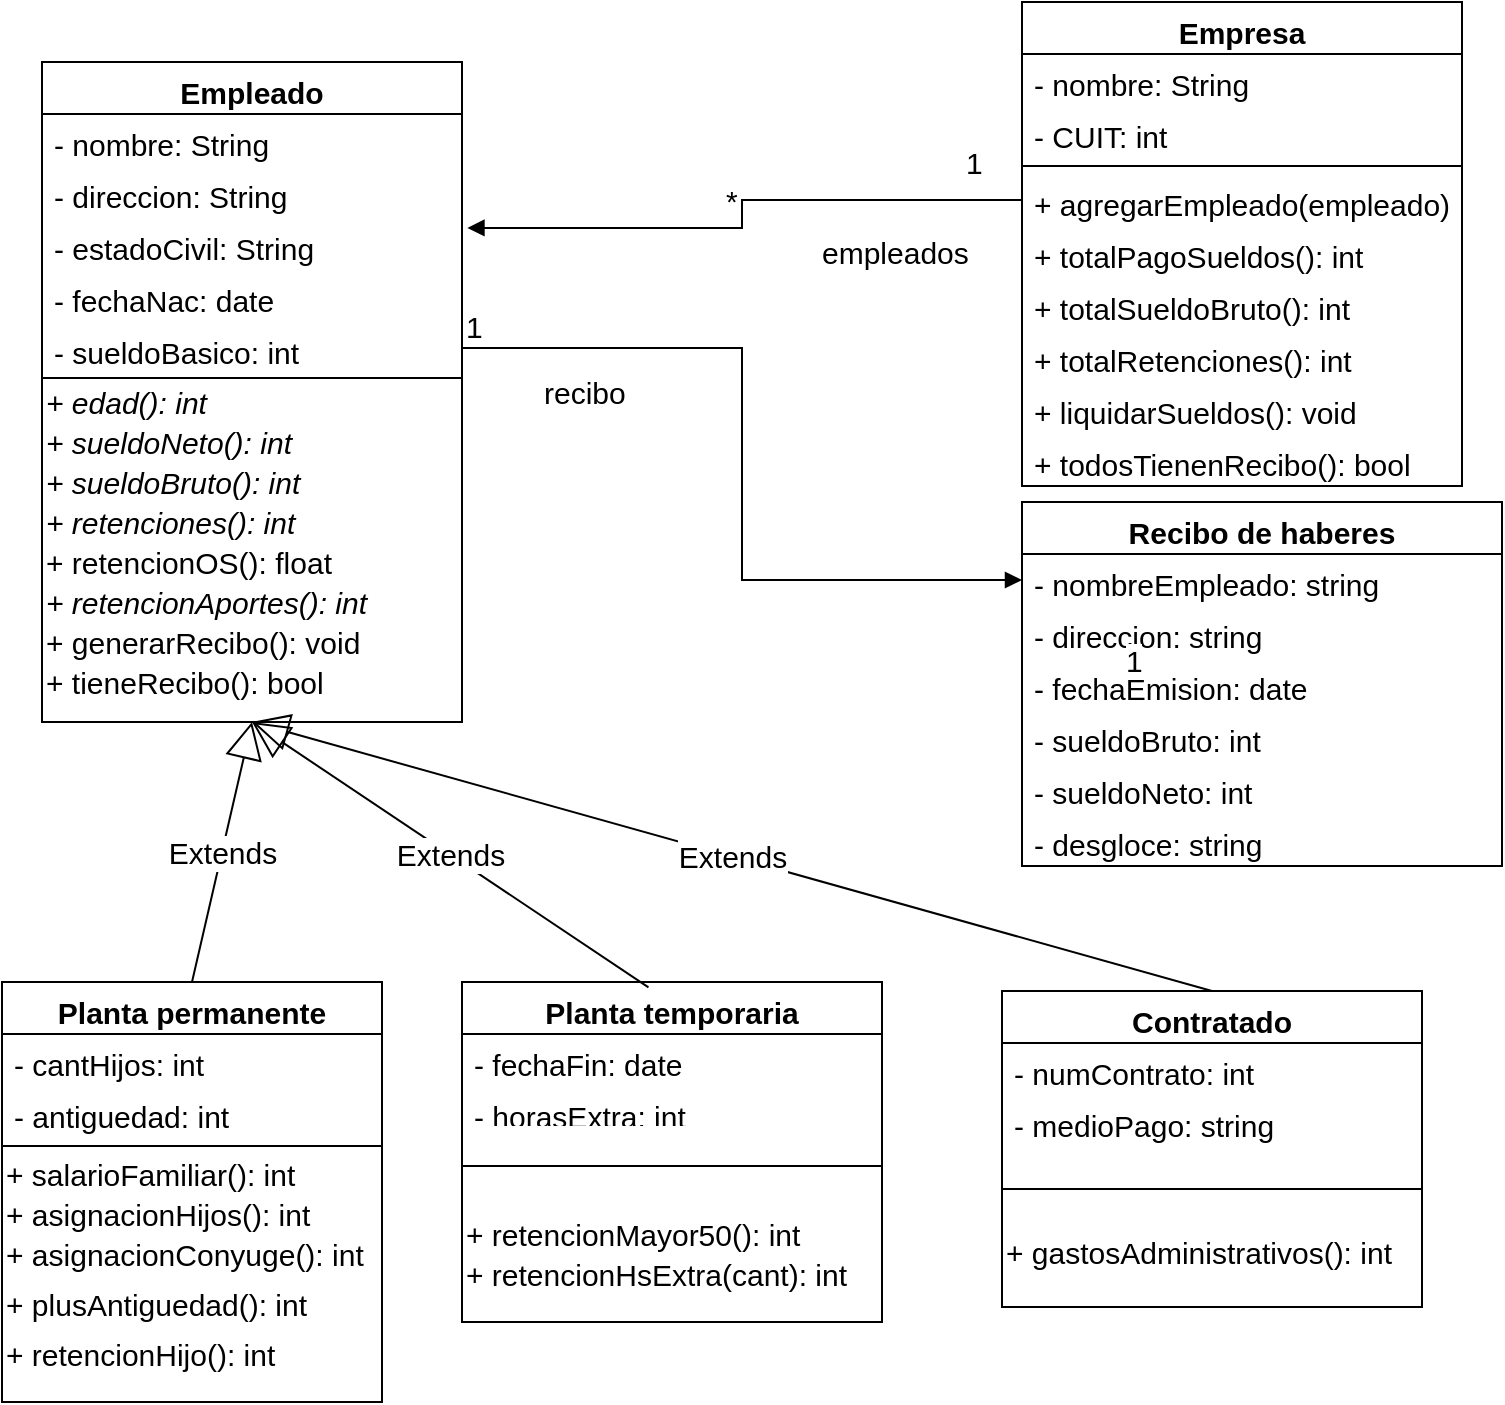 <mxfile version="17.4.0" type="github">
  <diagram id="C5RBs43oDa-KdzZeNtuy" name="Page-1">
    <mxGraphModel dx="1433" dy="803" grid="1" gridSize="10" guides="1" tooltips="1" connect="1" arrows="1" fold="1" page="1" pageScale="1" pageWidth="827" pageHeight="1169" math="0" shadow="0">
      <root>
        <mxCell id="WIyWlLk6GJQsqaUBKTNV-0" />
        <mxCell id="WIyWlLk6GJQsqaUBKTNV-1" parent="WIyWlLk6GJQsqaUBKTNV-0" />
        <mxCell id="zkfFHV4jXpPFQw0GAbJ--0" value="Empleado" style="swimlane;fontStyle=1;align=center;verticalAlign=top;childLayout=stackLayout;horizontal=1;startSize=26;horizontalStack=0;resizeParent=1;resizeLast=0;collapsible=1;marginBottom=0;rounded=0;shadow=0;strokeWidth=1;fontSize=15;" parent="WIyWlLk6GJQsqaUBKTNV-1" vertex="1">
          <mxGeometry x="60" y="120" width="210" height="330" as="geometry">
            <mxRectangle x="230" y="140" width="160" height="26" as="alternateBounds" />
          </mxGeometry>
        </mxCell>
        <mxCell id="zkfFHV4jXpPFQw0GAbJ--1" value="- nombre: String" style="text;align=left;verticalAlign=top;spacingLeft=4;spacingRight=4;overflow=hidden;rotatable=0;points=[[0,0.5],[1,0.5]];portConstraint=eastwest;fontSize=15;" parent="zkfFHV4jXpPFQw0GAbJ--0" vertex="1">
          <mxGeometry y="26" width="210" height="26" as="geometry" />
        </mxCell>
        <mxCell id="zkfFHV4jXpPFQw0GAbJ--2" value="- direccion: String" style="text;align=left;verticalAlign=top;spacingLeft=4;spacingRight=4;overflow=hidden;rotatable=0;points=[[0,0.5],[1,0.5]];portConstraint=eastwest;rounded=0;shadow=0;html=0;fontSize=15;" parent="zkfFHV4jXpPFQw0GAbJ--0" vertex="1">
          <mxGeometry y="52" width="210" height="26" as="geometry" />
        </mxCell>
        <mxCell id="YJoON7vD61g-mEFydkjQ-0" value="- estadoCivil: String" style="text;align=left;verticalAlign=top;spacingLeft=4;spacingRight=4;overflow=hidden;rotatable=0;points=[[0,0.5],[1,0.5]];portConstraint=eastwest;rounded=0;shadow=0;html=0;fontSize=15;" vertex="1" parent="zkfFHV4jXpPFQw0GAbJ--0">
          <mxGeometry y="78" width="210" height="26" as="geometry" />
        </mxCell>
        <mxCell id="YJoON7vD61g-mEFydkjQ-1" value="- fechaNac: date" style="text;align=left;verticalAlign=top;spacingLeft=4;spacingRight=4;overflow=hidden;rotatable=0;points=[[0,0.5],[1,0.5]];portConstraint=eastwest;fontSize=15;" vertex="1" parent="zkfFHV4jXpPFQw0GAbJ--0">
          <mxGeometry y="104" width="210" height="26" as="geometry" />
        </mxCell>
        <mxCell id="YJoON7vD61g-mEFydkjQ-2" value="- sueldoBasico: int" style="text;align=left;verticalAlign=top;spacingLeft=4;spacingRight=4;overflow=hidden;rotatable=0;points=[[0,0.5],[1,0.5]];portConstraint=eastwest;fontSize=15;" vertex="1" parent="zkfFHV4jXpPFQw0GAbJ--0">
          <mxGeometry y="130" width="210" height="26" as="geometry" />
        </mxCell>
        <mxCell id="zkfFHV4jXpPFQw0GAbJ--4" value="" style="line;html=1;strokeWidth=1;align=left;verticalAlign=middle;spacingTop=-1;spacingLeft=3;spacingRight=3;rotatable=0;labelPosition=right;points=[];portConstraint=eastwest;" parent="zkfFHV4jXpPFQw0GAbJ--0" vertex="1">
          <mxGeometry y="156" width="210" height="4" as="geometry" />
        </mxCell>
        <mxCell id="YJoON7vD61g-mEFydkjQ-29" value="+ edad(): int" style="text;html=1;align=left;verticalAlign=middle;resizable=0;points=[];autosize=1;strokeColor=none;fillColor=none;fontSize=15;fontStyle=2" vertex="1" parent="zkfFHV4jXpPFQw0GAbJ--0">
          <mxGeometry y="160" width="210" height="20" as="geometry" />
        </mxCell>
        <mxCell id="YJoON7vD61g-mEFydkjQ-30" value="+ sueldoNeto(): int" style="text;html=1;align=left;verticalAlign=middle;resizable=0;points=[];autosize=1;strokeColor=none;fillColor=none;fontSize=15;fontStyle=2" vertex="1" parent="zkfFHV4jXpPFQw0GAbJ--0">
          <mxGeometry y="180" width="210" height="20" as="geometry" />
        </mxCell>
        <mxCell id="YJoON7vD61g-mEFydkjQ-31" value="+ sueldoBruto(): int" style="text;html=1;align=left;verticalAlign=middle;resizable=0;points=[];autosize=1;strokeColor=none;fillColor=none;fontSize=15;fontStyle=2" vertex="1" parent="zkfFHV4jXpPFQw0GAbJ--0">
          <mxGeometry y="200" width="210" height="20" as="geometry" />
        </mxCell>
        <mxCell id="YJoON7vD61g-mEFydkjQ-32" value="+ retenciones(): int" style="text;html=1;align=left;verticalAlign=middle;resizable=0;points=[];autosize=1;strokeColor=none;fillColor=none;fontSize=15;fontStyle=2" vertex="1" parent="zkfFHV4jXpPFQw0GAbJ--0">
          <mxGeometry y="220" width="210" height="20" as="geometry" />
        </mxCell>
        <mxCell id="YJoON7vD61g-mEFydkjQ-33" value="+ retencionOS(): float" style="text;html=1;align=left;verticalAlign=middle;resizable=0;points=[];autosize=1;strokeColor=none;fillColor=none;fontSize=15;" vertex="1" parent="zkfFHV4jXpPFQw0GAbJ--0">
          <mxGeometry y="240" width="210" height="20" as="geometry" />
        </mxCell>
        <mxCell id="YJoON7vD61g-mEFydkjQ-34" value="+ retencionAportes(): int" style="text;html=1;align=left;verticalAlign=middle;resizable=0;points=[];autosize=1;strokeColor=none;fillColor=none;fontSize=15;fontStyle=2" vertex="1" parent="zkfFHV4jXpPFQw0GAbJ--0">
          <mxGeometry y="260" width="210" height="20" as="geometry" />
        </mxCell>
        <mxCell id="YJoON7vD61g-mEFydkjQ-35" value="+ generarRecibo(): void" style="text;html=1;align=left;verticalAlign=middle;resizable=0;points=[];autosize=1;strokeColor=none;fillColor=none;fontSize=15;" vertex="1" parent="zkfFHV4jXpPFQw0GAbJ--0">
          <mxGeometry y="280" width="210" height="20" as="geometry" />
        </mxCell>
        <mxCell id="YJoON7vD61g-mEFydkjQ-36" value="+ tieneRecibo(): bool" style="text;html=1;align=left;verticalAlign=middle;resizable=0;points=[];autosize=1;strokeColor=none;fillColor=none;fontSize=15;" vertex="1" parent="zkfFHV4jXpPFQw0GAbJ--0">
          <mxGeometry y="300" width="210" height="20" as="geometry" />
        </mxCell>
        <mxCell id="zkfFHV4jXpPFQw0GAbJ--6" value="Planta permanente" style="swimlane;fontStyle=1;align=center;verticalAlign=top;childLayout=stackLayout;horizontal=1;startSize=26;horizontalStack=0;resizeParent=1;resizeLast=0;collapsible=1;marginBottom=0;rounded=0;shadow=0;strokeWidth=1;fontSize=15;" parent="WIyWlLk6GJQsqaUBKTNV-1" vertex="1">
          <mxGeometry x="40" y="580" width="190" height="210" as="geometry">
            <mxRectangle x="130" y="380" width="160" height="26" as="alternateBounds" />
          </mxGeometry>
        </mxCell>
        <mxCell id="zkfFHV4jXpPFQw0GAbJ--7" value="- cantHijos: int" style="text;align=left;verticalAlign=top;spacingLeft=4;spacingRight=4;overflow=hidden;rotatable=0;points=[[0,0.5],[1,0.5]];portConstraint=eastwest;fontSize=15;" parent="zkfFHV4jXpPFQw0GAbJ--6" vertex="1">
          <mxGeometry y="26" width="190" height="26" as="geometry" />
        </mxCell>
        <mxCell id="zkfFHV4jXpPFQw0GAbJ--8" value="- antiguedad: int" style="text;align=left;verticalAlign=top;spacingLeft=4;spacingRight=4;overflow=hidden;rotatable=0;points=[[0,0.5],[1,0.5]];portConstraint=eastwest;rounded=0;shadow=0;html=0;fontSize=15;" parent="zkfFHV4jXpPFQw0GAbJ--6" vertex="1">
          <mxGeometry y="52" width="190" height="26" as="geometry" />
        </mxCell>
        <mxCell id="zkfFHV4jXpPFQw0GAbJ--9" value="" style="line;html=1;strokeWidth=1;align=left;verticalAlign=middle;spacingTop=-1;spacingLeft=3;spacingRight=3;rotatable=0;labelPosition=right;points=[];portConstraint=eastwest;" parent="zkfFHV4jXpPFQw0GAbJ--6" vertex="1">
          <mxGeometry y="78" width="190" height="8" as="geometry" />
        </mxCell>
        <mxCell id="YJoON7vD61g-mEFydkjQ-48" value="+ salarioFamiliar(): int" style="text;html=1;align=left;verticalAlign=middle;resizable=0;points=[];autosize=1;strokeColor=none;fillColor=none;fontSize=15;fontStyle=0" vertex="1" parent="zkfFHV4jXpPFQw0GAbJ--6">
          <mxGeometry y="86" width="190" height="20" as="geometry" />
        </mxCell>
        <mxCell id="YJoON7vD61g-mEFydkjQ-49" value="+ asignacionHijos(): int" style="text;html=1;align=left;verticalAlign=middle;resizable=0;points=[];autosize=1;strokeColor=none;fillColor=none;fontSize=15;fontStyle=0" vertex="1" parent="zkfFHV4jXpPFQw0GAbJ--6">
          <mxGeometry y="106" width="190" height="20" as="geometry" />
        </mxCell>
        <mxCell id="YJoON7vD61g-mEFydkjQ-50" value="+ asignacionConyuge(): int" style="text;html=1;align=left;verticalAlign=middle;resizable=0;points=[];autosize=1;strokeColor=none;fillColor=none;fontSize=15;fontStyle=0" vertex="1" parent="zkfFHV4jXpPFQw0GAbJ--6">
          <mxGeometry y="126" width="190" height="20" as="geometry" />
        </mxCell>
        <mxCell id="YJoON7vD61g-mEFydkjQ-51" value="+ plusAntiguedad(): int&lt;span style=&quot;color: rgba(0, 0, 0, 0); font-family: monospace; font-size: 0px;&quot;&gt;%3CmxGraphModel%3E%3Croot%3E%3CmxCell%20id%3D%220%22%2F%3E%3CmxCell%20id%3D%221%22%20parent%3D%220%22%2F%3E%3CmxCell%20id%3D%222%22%20value%3D%22%2B%20asignacionConyuge()%3A%20int%22%20style%3D%22text%3Bhtml%3D1%3Balign%3Dleft%3BverticalAlign%3Dmiddle%3Bresizable%3D0%3Bpoints%3D%5B%5D%3Bautosize%3D1%3BstrokeColor%3Dnone%3BfillColor%3Dnone%3BfontSize%3D15%3BfontStyle%3D2%22%20vertex%3D%221%22%20parent%3D%221%22%3E%3CmxGeometry%20x%3D%22-40%22%20y%3D%22676%22%20width%3D%22190%22%20height%3D%2220%22%20as%3D%22geometry%22%2F%3E%3C%2FmxCell%3E%3C%2Froot%3E%3C%2FmxGraphModel%3E&lt;/span&gt;" style="text;html=1;align=left;verticalAlign=middle;resizable=0;points=[];autosize=1;strokeColor=none;fillColor=none;fontSize=15;fontStyle=0" vertex="1" parent="zkfFHV4jXpPFQw0GAbJ--6">
          <mxGeometry y="146" width="190" height="30" as="geometry" />
        </mxCell>
        <mxCell id="YJoON7vD61g-mEFydkjQ-52" value="+ retencionHijo(): int" style="text;html=1;align=left;verticalAlign=middle;resizable=0;points=[];autosize=1;strokeColor=none;fillColor=none;fontSize=15;fontStyle=0" vertex="1" parent="zkfFHV4jXpPFQw0GAbJ--6">
          <mxGeometry y="176" width="190" height="20" as="geometry" />
        </mxCell>
        <mxCell id="zkfFHV4jXpPFQw0GAbJ--13" value="Contratado" style="swimlane;fontStyle=1;align=center;verticalAlign=top;childLayout=stackLayout;horizontal=1;startSize=26;horizontalStack=0;resizeParent=1;resizeLast=0;collapsible=1;marginBottom=0;rounded=0;shadow=0;strokeWidth=1;fontSize=15;" parent="WIyWlLk6GJQsqaUBKTNV-1" vertex="1">
          <mxGeometry x="540" y="584.5" width="210" height="158" as="geometry">
            <mxRectangle x="340" y="380" width="170" height="26" as="alternateBounds" />
          </mxGeometry>
        </mxCell>
        <mxCell id="zkfFHV4jXpPFQw0GAbJ--14" value="- numContrato: int" style="text;align=left;verticalAlign=top;spacingLeft=4;spacingRight=4;overflow=hidden;rotatable=0;points=[[0,0.5],[1,0.5]];portConstraint=eastwest;fontSize=15;" parent="zkfFHV4jXpPFQw0GAbJ--13" vertex="1">
          <mxGeometry y="26" width="210" height="26" as="geometry" />
        </mxCell>
        <mxCell id="YJoON7vD61g-mEFydkjQ-12" value="- medioPago: string" style="text;align=left;verticalAlign=top;spacingLeft=4;spacingRight=4;overflow=hidden;rotatable=0;points=[[0,0.5],[1,0.5]];portConstraint=eastwest;fontSize=15;" vertex="1" parent="zkfFHV4jXpPFQw0GAbJ--13">
          <mxGeometry y="52" width="210" height="26" as="geometry" />
        </mxCell>
        <mxCell id="zkfFHV4jXpPFQw0GAbJ--15" value="" style="line;html=1;strokeWidth=1;align=left;verticalAlign=middle;spacingTop=-1;spacingLeft=3;spacingRight=3;rotatable=0;labelPosition=right;points=[];portConstraint=eastwest;" parent="zkfFHV4jXpPFQw0GAbJ--13" vertex="1">
          <mxGeometry y="78" width="210" height="42" as="geometry" />
        </mxCell>
        <mxCell id="YJoON7vD61g-mEFydkjQ-55" value="+ gastosAdministrativos(): int" style="text;html=1;align=left;verticalAlign=middle;resizable=0;points=[];autosize=1;strokeColor=none;fillColor=none;fontSize=15;fontStyle=0" vertex="1" parent="zkfFHV4jXpPFQw0GAbJ--13">
          <mxGeometry y="120" width="210" height="20" as="geometry" />
        </mxCell>
        <mxCell id="zkfFHV4jXpPFQw0GAbJ--17" value="Empresa" style="swimlane;fontStyle=1;align=center;verticalAlign=top;childLayout=stackLayout;horizontal=1;startSize=26;horizontalStack=0;resizeParent=1;resizeLast=0;collapsible=1;marginBottom=0;rounded=0;shadow=0;strokeWidth=1;fontSize=15;" parent="WIyWlLk6GJQsqaUBKTNV-1" vertex="1">
          <mxGeometry x="550" y="90" width="220" height="242" as="geometry">
            <mxRectangle x="550" y="140" width="160" height="26" as="alternateBounds" />
          </mxGeometry>
        </mxCell>
        <mxCell id="zkfFHV4jXpPFQw0GAbJ--18" value="- nombre: String" style="text;align=left;verticalAlign=top;spacingLeft=4;spacingRight=4;overflow=hidden;rotatable=0;points=[[0,0.5],[1,0.5]];portConstraint=eastwest;fontSize=15;" parent="zkfFHV4jXpPFQw0GAbJ--17" vertex="1">
          <mxGeometry y="26" width="220" height="26" as="geometry" />
        </mxCell>
        <mxCell id="zkfFHV4jXpPFQw0GAbJ--19" value="- CUIT: int" style="text;align=left;verticalAlign=top;spacingLeft=4;spacingRight=4;overflow=hidden;rotatable=0;points=[[0,0.5],[1,0.5]];portConstraint=eastwest;rounded=0;shadow=0;html=0;fontSize=15;" parent="zkfFHV4jXpPFQw0GAbJ--17" vertex="1">
          <mxGeometry y="52" width="220" height="26" as="geometry" />
        </mxCell>
        <mxCell id="zkfFHV4jXpPFQw0GAbJ--23" value="" style="line;html=1;strokeWidth=1;align=left;verticalAlign=middle;spacingTop=-1;spacingLeft=3;spacingRight=3;rotatable=0;labelPosition=right;points=[];portConstraint=eastwest;" parent="zkfFHV4jXpPFQw0GAbJ--17" vertex="1">
          <mxGeometry y="78" width="220" height="8" as="geometry" />
        </mxCell>
        <mxCell id="zkfFHV4jXpPFQw0GAbJ--24" value="+ agregarEmpleado(empleado): void" style="text;align=left;verticalAlign=top;spacingLeft=4;spacingRight=4;overflow=hidden;rotatable=0;points=[[0,0.5],[1,0.5]];portConstraint=eastwest;fontSize=15;" parent="zkfFHV4jXpPFQw0GAbJ--17" vertex="1">
          <mxGeometry y="86" width="220" height="26" as="geometry" />
        </mxCell>
        <mxCell id="zkfFHV4jXpPFQw0GAbJ--25" value="+ totalPagoSueldos(): int" style="text;align=left;verticalAlign=top;spacingLeft=4;spacingRight=4;overflow=hidden;rotatable=0;points=[[0,0.5],[1,0.5]];portConstraint=eastwest;fontSize=15;" parent="zkfFHV4jXpPFQw0GAbJ--17" vertex="1">
          <mxGeometry y="112" width="220" height="26" as="geometry" />
        </mxCell>
        <mxCell id="YJoON7vD61g-mEFydkjQ-37" value="+ totalSueldoBruto(): int" style="text;align=left;verticalAlign=top;spacingLeft=4;spacingRight=4;overflow=hidden;rotatable=0;points=[[0,0.5],[1,0.5]];portConstraint=eastwest;fontSize=15;" vertex="1" parent="zkfFHV4jXpPFQw0GAbJ--17">
          <mxGeometry y="138" width="220" height="26" as="geometry" />
        </mxCell>
        <mxCell id="YJoON7vD61g-mEFydkjQ-38" value="+ totalRetenciones(): int" style="text;align=left;verticalAlign=top;spacingLeft=4;spacingRight=4;overflow=hidden;rotatable=0;points=[[0,0.5],[1,0.5]];portConstraint=eastwest;fontSize=15;" vertex="1" parent="zkfFHV4jXpPFQw0GAbJ--17">
          <mxGeometry y="164" width="220" height="26" as="geometry" />
        </mxCell>
        <mxCell id="YJoON7vD61g-mEFydkjQ-39" value="+ liquidarSueldos(): void" style="text;align=left;verticalAlign=top;spacingLeft=4;spacingRight=4;overflow=hidden;rotatable=0;points=[[0,0.5],[1,0.5]];portConstraint=eastwest;fontSize=15;" vertex="1" parent="zkfFHV4jXpPFQw0GAbJ--17">
          <mxGeometry y="190" width="220" height="26" as="geometry" />
        </mxCell>
        <mxCell id="YJoON7vD61g-mEFydkjQ-40" value="+ todosTienenRecibo(): bool" style="text;align=left;verticalAlign=top;spacingLeft=4;spacingRight=4;overflow=hidden;rotatable=0;points=[[0,0.5],[1,0.5]];portConstraint=eastwest;fontSize=15;" vertex="1" parent="zkfFHV4jXpPFQw0GAbJ--17">
          <mxGeometry y="216" width="220" height="26" as="geometry" />
        </mxCell>
        <mxCell id="YJoON7vD61g-mEFydkjQ-4" value="Planta temporaria" style="swimlane;fontStyle=1;align=center;verticalAlign=top;childLayout=stackLayout;horizontal=1;startSize=26;horizontalStack=0;resizeParent=1;resizeLast=0;collapsible=1;marginBottom=0;rounded=0;shadow=0;strokeWidth=1;fontSize=15;" vertex="1" parent="WIyWlLk6GJQsqaUBKTNV-1">
          <mxGeometry x="270" y="580" width="210" height="170" as="geometry">
            <mxRectangle x="340" y="380" width="170" height="26" as="alternateBounds" />
          </mxGeometry>
        </mxCell>
        <mxCell id="YJoON7vD61g-mEFydkjQ-5" value="- fechaFin: date" style="text;align=left;verticalAlign=top;spacingLeft=4;spacingRight=4;overflow=hidden;rotatable=0;points=[[0,0.5],[1,0.5]];portConstraint=eastwest;fontSize=15;" vertex="1" parent="YJoON7vD61g-mEFydkjQ-4">
          <mxGeometry y="26" width="210" height="26" as="geometry" />
        </mxCell>
        <mxCell id="YJoON7vD61g-mEFydkjQ-10" value="- horasExtra: int" style="text;align=left;verticalAlign=top;spacingLeft=4;spacingRight=4;overflow=hidden;rotatable=0;points=[[0,0.5],[1,0.5]];portConstraint=eastwest;fontSize=15;" vertex="1" parent="YJoON7vD61g-mEFydkjQ-4">
          <mxGeometry y="52" width="210" height="16" as="geometry" />
        </mxCell>
        <mxCell id="YJoON7vD61g-mEFydkjQ-6" value="" style="line;html=1;strokeWidth=1;align=left;verticalAlign=middle;spacingTop=-1;spacingLeft=3;spacingRight=3;rotatable=0;labelPosition=right;points=[];portConstraint=eastwest;" vertex="1" parent="YJoON7vD61g-mEFydkjQ-4">
          <mxGeometry y="68" width="210" height="48" as="geometry" />
        </mxCell>
        <mxCell id="YJoON7vD61g-mEFydkjQ-53" value="+ retencionMayor50(): int" style="text;html=1;align=left;verticalAlign=middle;resizable=0;points=[];autosize=1;strokeColor=none;fillColor=none;fontSize=15;fontStyle=0" vertex="1" parent="YJoON7vD61g-mEFydkjQ-4">
          <mxGeometry y="116" width="210" height="20" as="geometry" />
        </mxCell>
        <mxCell id="YJoON7vD61g-mEFydkjQ-54" value="+ retencionHsExtra(cant): int" style="text;html=1;align=left;verticalAlign=middle;resizable=0;points=[];autosize=1;strokeColor=none;fillColor=none;fontSize=15;fontStyle=0" vertex="1" parent="YJoON7vD61g-mEFydkjQ-4">
          <mxGeometry y="136" width="210" height="20" as="geometry" />
        </mxCell>
        <mxCell id="YJoON7vD61g-mEFydkjQ-13" value="Extends" style="endArrow=block;endSize=16;endFill=0;html=1;rounded=0;fontSize=15;exitX=0.5;exitY=0;exitDx=0;exitDy=0;entryX=0.5;entryY=1;entryDx=0;entryDy=0;" edge="1" parent="WIyWlLk6GJQsqaUBKTNV-1" source="zkfFHV4jXpPFQw0GAbJ--13" target="zkfFHV4jXpPFQw0GAbJ--0">
          <mxGeometry width="160" relative="1" as="geometry">
            <mxPoint x="180" y="480" as="sourcePoint" />
            <mxPoint x="340" y="480" as="targetPoint" />
          </mxGeometry>
        </mxCell>
        <mxCell id="YJoON7vD61g-mEFydkjQ-14" value="Extends" style="endArrow=block;endSize=16;endFill=0;html=1;rounded=0;fontSize=15;exitX=0.5;exitY=0;exitDx=0;exitDy=0;entryX=0.5;entryY=1;entryDx=0;entryDy=0;" edge="1" parent="WIyWlLk6GJQsqaUBKTNV-1" source="zkfFHV4jXpPFQw0GAbJ--6" target="zkfFHV4jXpPFQw0GAbJ--0">
          <mxGeometry width="160" relative="1" as="geometry">
            <mxPoint x="180" y="480" as="sourcePoint" />
            <mxPoint x="340" y="480" as="targetPoint" />
          </mxGeometry>
        </mxCell>
        <mxCell id="YJoON7vD61g-mEFydkjQ-15" value="Extends" style="endArrow=block;endSize=16;endFill=0;html=1;rounded=0;fontSize=15;exitX=0.444;exitY=0.016;exitDx=0;exitDy=0;exitPerimeter=0;entryX=0.5;entryY=1;entryDx=0;entryDy=0;" edge="1" parent="WIyWlLk6GJQsqaUBKTNV-1" source="YJoON7vD61g-mEFydkjQ-4" target="zkfFHV4jXpPFQw0GAbJ--0">
          <mxGeometry width="160" relative="1" as="geometry">
            <mxPoint x="180" y="480" as="sourcePoint" />
            <mxPoint x="310" y="430" as="targetPoint" />
          </mxGeometry>
        </mxCell>
        <mxCell id="YJoON7vD61g-mEFydkjQ-26" value="empleados" style="endArrow=block;endFill=1;html=1;edgeStyle=orthogonalEdgeStyle;align=left;verticalAlign=top;rounded=0;fontSize=15;exitX=0;exitY=0.5;exitDx=0;exitDy=0;entryX=1.013;entryY=0.192;entryDx=0;entryDy=0;entryPerimeter=0;" edge="1" parent="WIyWlLk6GJQsqaUBKTNV-1" source="zkfFHV4jXpPFQw0GAbJ--24" target="YJoON7vD61g-mEFydkjQ-0">
          <mxGeometry x="-0.296" y="11" relative="1" as="geometry">
            <mxPoint x="190" y="150" as="sourcePoint" />
            <mxPoint x="350" y="150" as="targetPoint" />
            <mxPoint as="offset" />
          </mxGeometry>
        </mxCell>
        <mxCell id="YJoON7vD61g-mEFydkjQ-27" value="1" style="edgeLabel;resizable=0;html=1;align=left;verticalAlign=bottom;fontSize=15;" connectable="0" vertex="1" parent="YJoON7vD61g-mEFydkjQ-26">
          <mxGeometry x="-1" relative="1" as="geometry">
            <mxPoint x="-30" y="-8" as="offset" />
          </mxGeometry>
        </mxCell>
        <mxCell id="YJoON7vD61g-mEFydkjQ-28" value="*" style="edgeLabel;resizable=0;html=1;align=left;verticalAlign=bottom;fontSize=15;" connectable="0" vertex="1" parent="WIyWlLk6GJQsqaUBKTNV-1">
          <mxGeometry x="400" y="200" as="geometry" />
        </mxCell>
        <mxCell id="YJoON7vD61g-mEFydkjQ-41" value="Recibo de haberes" style="swimlane;fontStyle=1;align=center;verticalAlign=top;childLayout=stackLayout;horizontal=1;startSize=26;horizontalStack=0;resizeParent=1;resizeParentMax=0;resizeLast=0;collapsible=1;marginBottom=0;fontSize=15;" vertex="1" parent="WIyWlLk6GJQsqaUBKTNV-1">
          <mxGeometry x="550" y="340" width="240" height="182" as="geometry" />
        </mxCell>
        <mxCell id="YJoON7vD61g-mEFydkjQ-42" value="- nombreEmpleado: string" style="text;strokeColor=none;fillColor=none;align=left;verticalAlign=top;spacingLeft=4;spacingRight=4;overflow=hidden;rotatable=0;points=[[0,0.5],[1,0.5]];portConstraint=eastwest;fontSize=15;" vertex="1" parent="YJoON7vD61g-mEFydkjQ-41">
          <mxGeometry y="26" width="240" height="26" as="geometry" />
        </mxCell>
        <mxCell id="YJoON7vD61g-mEFydkjQ-56" value="- direccion: string" style="text;strokeColor=none;fillColor=none;align=left;verticalAlign=top;spacingLeft=4;spacingRight=4;overflow=hidden;rotatable=0;points=[[0,0.5],[1,0.5]];portConstraint=eastwest;fontSize=15;" vertex="1" parent="YJoON7vD61g-mEFydkjQ-41">
          <mxGeometry y="52" width="240" height="26" as="geometry" />
        </mxCell>
        <mxCell id="YJoON7vD61g-mEFydkjQ-57" value="- fechaEmision: date" style="text;strokeColor=none;fillColor=none;align=left;verticalAlign=top;spacingLeft=4;spacingRight=4;overflow=hidden;rotatable=0;points=[[0,0.5],[1,0.5]];portConstraint=eastwest;fontSize=15;" vertex="1" parent="YJoON7vD61g-mEFydkjQ-41">
          <mxGeometry y="78" width="240" height="26" as="geometry" />
        </mxCell>
        <mxCell id="YJoON7vD61g-mEFydkjQ-58" value="- sueldoBruto: int" style="text;strokeColor=none;fillColor=none;align=left;verticalAlign=top;spacingLeft=4;spacingRight=4;overflow=hidden;rotatable=0;points=[[0,0.5],[1,0.5]];portConstraint=eastwest;fontSize=15;" vertex="1" parent="YJoON7vD61g-mEFydkjQ-41">
          <mxGeometry y="104" width="240" height="26" as="geometry" />
        </mxCell>
        <mxCell id="YJoON7vD61g-mEFydkjQ-59" value="- sueldoNeto: int" style="text;strokeColor=none;fillColor=none;align=left;verticalAlign=top;spacingLeft=4;spacingRight=4;overflow=hidden;rotatable=0;points=[[0,0.5],[1,0.5]];portConstraint=eastwest;fontSize=15;" vertex="1" parent="YJoON7vD61g-mEFydkjQ-41">
          <mxGeometry y="130" width="240" height="26" as="geometry" />
        </mxCell>
        <mxCell id="YJoON7vD61g-mEFydkjQ-60" value="- desgloce: string" style="text;strokeColor=none;fillColor=none;align=left;verticalAlign=top;spacingLeft=4;spacingRight=4;overflow=hidden;rotatable=0;points=[[0,0.5],[1,0.5]];portConstraint=eastwest;fontSize=15;" vertex="1" parent="YJoON7vD61g-mEFydkjQ-41">
          <mxGeometry y="156" width="240" height="26" as="geometry" />
        </mxCell>
        <mxCell id="YJoON7vD61g-mEFydkjQ-45" value="recibo" style="endArrow=block;endFill=1;html=1;edgeStyle=orthogonalEdgeStyle;align=left;verticalAlign=top;rounded=0;fontSize=15;exitX=1;exitY=0.5;exitDx=0;exitDy=0;entryX=0;entryY=0.5;entryDx=0;entryDy=0;" edge="1" parent="WIyWlLk6GJQsqaUBKTNV-1" source="YJoON7vD61g-mEFydkjQ-2" target="YJoON7vD61g-mEFydkjQ-42">
          <mxGeometry x="-0.803" y="-7" relative="1" as="geometry">
            <mxPoint x="370" y="380" as="sourcePoint" />
            <mxPoint x="530" y="380" as="targetPoint" />
            <mxPoint as="offset" />
          </mxGeometry>
        </mxCell>
        <mxCell id="YJoON7vD61g-mEFydkjQ-46" value="1" style="edgeLabel;resizable=0;html=1;align=left;verticalAlign=bottom;fontSize=15;" connectable="0" vertex="1" parent="YJoON7vD61g-mEFydkjQ-45">
          <mxGeometry x="-1" relative="1" as="geometry" />
        </mxCell>
        <mxCell id="YJoON7vD61g-mEFydkjQ-47" value="1" style="edgeLabel;resizable=0;html=1;align=left;verticalAlign=bottom;fontSize=15;" connectable="0" vertex="1" parent="WIyWlLk6GJQsqaUBKTNV-1">
          <mxGeometry x="600" y="430" as="geometry" />
        </mxCell>
      </root>
    </mxGraphModel>
  </diagram>
</mxfile>

